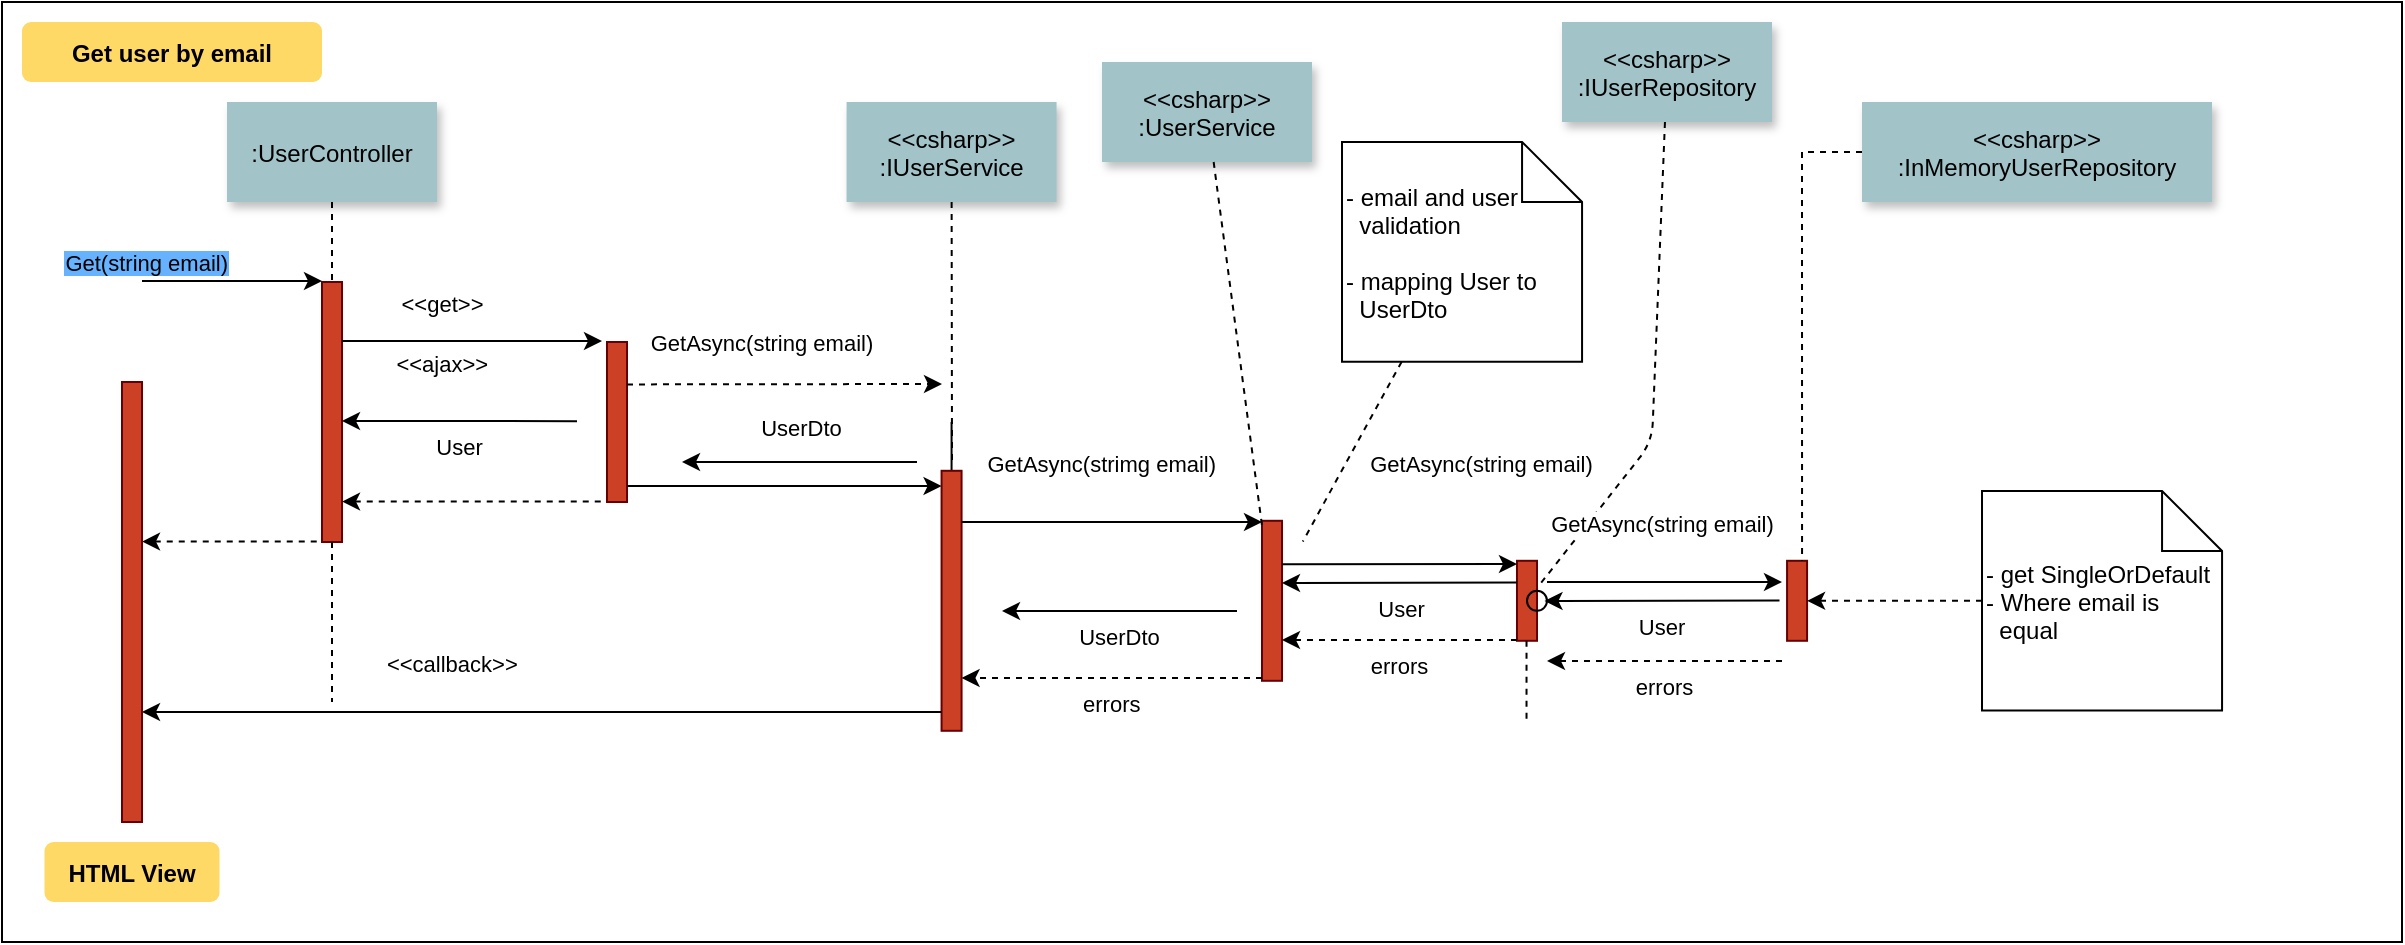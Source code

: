 <mxfile>
    <diagram name="Page-1" id="9361dd3d-8414-5efd-6122-117bd74ce7a7">
        <mxGraphModel dx="1178" dy="831" grid="1" gridSize="10" guides="1" tooltips="1" connect="1" arrows="1" fold="1" page="0" pageScale="1.5" pageWidth="826" pageHeight="1169" background="#ffffff" math="0" shadow="0">
            <root>
                <mxCell id="0"/>
                <mxCell id="1" parent="0"/>
                <mxCell id="69" value="" style="" parent="1" vertex="1">
                    <mxGeometry x="40" y="10" width="1200" height="470" as="geometry"/>
                </mxCell>
                <mxCell id="2" value="" style="fillColor=#CC4125;strokeColor=#660000" parent="1" vertex="1">
                    <mxGeometry x="200" y="150" width="10" height="130" as="geometry"/>
                </mxCell>
                <mxCell id="3" value="Get(string email)" style="edgeStyle=none;verticalLabelPosition=top;verticalAlign=bottom;labelPosition=left;align=right;labelBackgroundColor=#66B2FF;" parent="1" edge="1">
                    <mxGeometry x="110" y="49.5" width="100" height="100" as="geometry">
                        <mxPoint x="110" y="149.5" as="sourcePoint"/>
                        <mxPoint x="200" y="149.5" as="targetPoint"/>
                    </mxGeometry>
                </mxCell>
                <mxCell id="4" value=":UserController" style="shadow=1;fillColor=#A2C4C9;strokeColor=none" parent="1" vertex="1">
                    <mxGeometry x="152.5" y="60" width="105" height="50" as="geometry"/>
                </mxCell>
                <mxCell id="6" value="" style="fillColor=#CC4125;strokeColor=#660000" parent="1" vertex="1">
                    <mxGeometry x="342.5" y="180" width="10" height="80" as="geometry"/>
                </mxCell>
                <mxCell id="7" value="&lt;&lt;csharp&gt;&gt;&#10;:IUserService" style="shadow=1;fillColor=#A2C4C9;strokeColor=none" parent="1" vertex="1">
                    <mxGeometry x="462.28" y="60" width="105" height="50" as="geometry"/>
                </mxCell>
                <mxCell id="8" value="" style="edgeStyle=none;endArrow=none;dashed=1" parent="1" source="7" edge="1">
                    <mxGeometry x="272.335" y="165" width="100" height="100" as="geometry">
                        <mxPoint x="347.259" y="110" as="sourcePoint"/>
                        <mxPoint x="515" y="240" as="targetPoint"/>
                        <Array as="points"/>
                    </mxGeometry>
                </mxCell>
                <mxCell id="9" value="GetAsync(string email)" style="edgeStyle=none;verticalLabelPosition=top;verticalAlign=bottom" parent="1" edge="1">
                    <mxGeometry width="100" height="100" as="geometry">
                        <mxPoint x="210" y="179.5" as="sourcePoint"/>
                        <mxPoint x="340" y="179.5" as="targetPoint"/>
                        <mxPoint x="145" y="10" as="offset"/>
                    </mxGeometry>
                </mxCell>
                <mxCell id="11" value="" style="edgeStyle=none;verticalLabelPosition=top;verticalAlign=bottom;endArrow=none;startArrow=classic;dashed=1" parent="1" edge="1">
                    <mxGeometry x="220" y="172.259" width="100" height="100" as="geometry">
                        <mxPoint x="210" y="259.759" as="sourcePoint"/>
                        <mxPoint x="340" y="259.759" as="targetPoint"/>
                    </mxGeometry>
                </mxCell>
                <mxCell id="12" value="" style="edgeStyle=none;verticalLabelPosition=top;verticalAlign=bottom;labelPosition=left;align=right;endArrow=none;startArrow=classic;dashed=1" parent="1" edge="1">
                    <mxGeometry x="110" y="179.759" width="100" height="100" as="geometry">
                        <mxPoint x="110" y="279.759" as="sourcePoint"/>
                        <mxPoint x="200" y="279.759" as="targetPoint"/>
                    </mxGeometry>
                </mxCell>
                <mxCell id="13" value="&lt;&lt;get&gt;&gt;" style="edgeStyle=none;verticalLabelPosition=top;verticalAlign=bottom;dashed=1" parent="1" edge="1">
                    <mxGeometry width="100" height="100" as="geometry">
                        <mxPoint x="352.5" y="201.206" as="sourcePoint"/>
                        <mxPoint x="510" y="201" as="targetPoint"/>
                        <mxPoint x="-171" y="-31" as="offset"/>
                    </mxGeometry>
                </mxCell>
                <mxCell id="16" value="" style="edgeStyle=none;endArrow=none" parent="1" target="17" edge="1">
                    <mxGeometry x="437.043" y="270" width="100" height="100" as="geometry">
                        <mxPoint x="514.784" y="220" as="sourcePoint"/>
                        <mxPoint x="514.543" y="240.0" as="targetPoint"/>
                    </mxGeometry>
                </mxCell>
                <mxCell id="17" value="" style="fillColor=#CC4125;strokeColor=#660000" parent="1" vertex="1">
                    <mxGeometry x="509.784" y="244.394" width="10" height="130" as="geometry"/>
                </mxCell>
                <mxCell id="19" value="&lt;&lt;ajax&gt;&gt;" style="edgeStyle=elbowEdgeStyle;elbow=vertical;verticalLabelPosition=top;verticalAlign=bottom" parent="1" source="6" target="17" edge="1">
                    <mxGeometry width="100" height="100" as="geometry">
                        <mxPoint x="350" y="390" as="sourcePoint"/>
                        <mxPoint x="450" y="290" as="targetPoint"/>
                        <mxPoint x="-171" y="-52" as="offset"/>
                    </mxGeometry>
                </mxCell>
                <mxCell id="21" value="" style="fillColor=#CC4125;strokeColor=#660000" parent="1" vertex="1">
                    <mxGeometry x="670" y="269.394" width="10" height="80" as="geometry"/>
                </mxCell>
                <mxCell id="22" value="&lt;&lt;csharp&gt;&gt;&#10;:UserService" style="shadow=1;fillColor=#A2C4C9;strokeColor=none" parent="1" vertex="1">
                    <mxGeometry x="590" y="40" width="105" height="50" as="geometry"/>
                </mxCell>
                <mxCell id="23" value="" style="edgeStyle=none;endArrow=none;dashed=1" parent="1" source="22" target="21" edge="1">
                    <mxGeometry x="614.488" y="175.0" width="100" height="100" as="geometry">
                        <mxPoint x="674.653" y="110" as="sourcePoint"/>
                        <mxPoint x="674.653" y="260" as="targetPoint"/>
                    </mxGeometry>
                </mxCell>
                <mxCell id="24" value="&lt;&lt;csharp&gt;&gt;&#10;:IUserRepository" style="shadow=1;fillColor=#A2C4C9;strokeColor=none" parent="1" vertex="1">
                    <mxGeometry x="820" y="20" width="105" height="50" as="geometry"/>
                </mxCell>
                <mxCell id="25" value="" style="edgeStyle=none;endArrow=none;dashed=1" parent="1" source="24" target="26" edge="1">
                    <mxGeometry x="727.335" y="165" width="100" height="100" as="geometry">
                        <mxPoint x="802.259" y="110" as="sourcePoint"/>
                        <mxPoint x="802.576" y="165" as="targetPoint"/>
                        <Array as="points">
                            <mxPoint x="865" y="230"/>
                        </Array>
                    </mxGeometry>
                </mxCell>
                <mxCell id="26" value="" style="fillColor=#CC4125;strokeColor=#660000" parent="1" vertex="1">
                    <mxGeometry x="797.5" y="289.394" width="10" height="40" as="geometry"/>
                </mxCell>
                <mxCell id="27" value="GetAsync(strimg email)" style="edgeStyle=elbowEdgeStyle;elbow=vertical;verticalLabelPosition=top;verticalAlign=bottom" parent="1" source="17" target="21" edge="1">
                    <mxGeometry width="100" height="100" as="geometry">
                        <mxPoint x="540" y="370" as="sourcePoint"/>
                        <mxPoint x="640" y="270" as="targetPoint"/>
                        <Array as="points">
                            <mxPoint x="590" y="270"/>
                        </Array>
                        <mxPoint x="-5" y="-20" as="offset"/>
                    </mxGeometry>
                </mxCell>
                <mxCell id="28" value="errors" style="edgeStyle=elbowEdgeStyle;elbow=vertical;dashed=1;verticalLabelPosition=bottom;verticalAlign=top" parent="1" source="21" target="17" edge="1">
                    <mxGeometry x="550" y="280" width="100" height="100" as="geometry">
                        <mxPoint x="529.784" y="280" as="sourcePoint"/>
                        <mxPoint x="680" y="280" as="targetPoint"/>
                        <Array as="points">
                            <mxPoint x="593" y="348"/>
                        </Array>
                    </mxGeometry>
                </mxCell>
                <mxCell id="33" value="" style="edgeStyle=elbowEdgeStyle;elbow=horizontal;endArrow=none;dashed=1" parent="1" source="4" target="2" edge="1">
                    <mxGeometry x="230.0" y="310" width="100" height="100" as="geometry">
                        <mxPoint x="230.0" y="410" as="sourcePoint"/>
                        <mxPoint x="330" y="310" as="targetPoint"/>
                    </mxGeometry>
                </mxCell>
                <mxCell id="34" value="GetAsync(string email)" style="edgeStyle=elbowEdgeStyle;elbow=vertical;verticalLabelPosition=top;verticalAlign=bottom" parent="1" edge="1">
                    <mxGeometry width="100" height="100" as="geometry">
                        <mxPoint x="680" y="291.13" as="sourcePoint"/>
                        <mxPoint x="797.5" y="291.13" as="targetPoint"/>
                        <Array as="points"/>
                        <mxPoint x="41" y="-41" as="offset"/>
                    </mxGeometry>
                </mxCell>
                <mxCell id="35" value="errors" style="edgeStyle=elbowEdgeStyle;elbow=vertical;dashed=1;verticalLabelPosition=bottom;verticalAlign=top" parent="1" edge="1">
                    <mxGeometry x="560" y="309.653" width="100" height="100" as="geometry">
                        <mxPoint x="797.5" y="329.047" as="sourcePoint"/>
                        <mxPoint x="680" y="329.047" as="targetPoint"/>
                        <Array as="points"/>
                    </mxGeometry>
                </mxCell>
                <mxCell id="38" value="" style="edgeStyle=elbowEdgeStyle;elbow=horizontal;endArrow=none;dashed=1" parent="1" edge="1">
                    <mxGeometry x="932.259" y="240" width="100" height="100" as="geometry">
                        <mxPoint x="802.259" y="329.394" as="sourcePoint"/>
                        <mxPoint x="802.259" y="370" as="targetPoint"/>
                        <Array as="points">
                            <mxPoint x="802.259" y="350"/>
                        </Array>
                    </mxGeometry>
                </mxCell>
                <mxCell id="39" value="" style="ellipse;fillColor=none" parent="1" vertex="1">
                    <mxGeometry x="802.5" y="304.394" width="10.0" height="10" as="geometry"/>
                </mxCell>
                <mxCell id="40" value=" - email and user&#10;  validation&#10;&#10;- mapping User to &#10;  UserDto" style="shape=note;align=left" parent="1" vertex="1">
                    <mxGeometry x="710.003" y="80.004" width="120.027" height="109.826" as="geometry"/>
                </mxCell>
                <mxCell id="41" value="" style="edgeStyle=none;endArrow=none;dashed=1;entryX=0.542;entryY=0.574;entryDx=0;entryDy=0;entryPerimeter=0;" parent="1" source="40" target="69" edge="1">
                    <mxGeometry x="1030" y="180" width="100" height="100" as="geometry">
                        <mxPoint x="1030" y="280" as="sourcePoint"/>
                        <mxPoint x="1130" y="180" as="targetPoint"/>
                    </mxGeometry>
                </mxCell>
                <mxCell id="43" value="             &lt;&lt;callback&gt;&gt;                                " style="edgeStyle=elbowEdgeStyle;elbow=vertical;dashed=0;verticalLabelPosition=top;verticalAlign=bottom;align=right;entryX=1;entryY=0.75;entryDx=0;entryDy=0;" parent="1" source="17" target="7ZIPygcqC7-wRDrJlAQ0-100" edge="1">
                    <mxGeometry width="100" height="100" as="geometry">
                        <mxPoint x="500" y="310" as="sourcePoint"/>
                        <mxPoint x="210" y="367" as="targetPoint"/>
                        <Array as="points"/>
                        <mxPoint x="-10" y="-15" as="offset"/>
                    </mxGeometry>
                </mxCell>
                <mxCell id="44" value="" style="edgeStyle=none;dashed=1;endArrow=none" parent="1" source="2" edge="1">
                    <mxGeometry x="50" y="300" width="100" height="100" as="geometry">
                        <mxPoint x="50" y="400" as="sourcePoint"/>
                        <mxPoint x="205" y="360" as="targetPoint"/>
                    </mxGeometry>
                </mxCell>
                <mxCell id="71" value="Get user by email" style="rounded=1;fontStyle=1;fillColor=#FFD966;strokeColor=none" parent="1" vertex="1">
                    <mxGeometry x="50" y="20" width="150" height="30" as="geometry"/>
                </mxCell>
                <mxCell id="72" value="HTML View" style="rounded=1;fontStyle=1;fillColor=#FFD966;strokeColor=none" parent="1" vertex="1">
                    <mxGeometry x="61.25" y="430" width="87.5" height="30" as="geometry"/>
                </mxCell>
                <mxCell id="7ZIPygcqC7-wRDrJlAQ0-89" value="" style="fillColor=#CC4125;strokeColor=#660000" parent="1" vertex="1">
                    <mxGeometry x="932.53" y="289.394" width="10" height="40" as="geometry"/>
                </mxCell>
                <mxCell id="7ZIPygcqC7-wRDrJlAQ0-90" value="GetAsync(string email)" style="edgeStyle=elbowEdgeStyle;elbow=vertical;verticalLabelPosition=top;verticalAlign=bottom" parent="1" edge="1">
                    <mxGeometry width="100" height="100" as="geometry">
                        <mxPoint x="812.5" y="300.0" as="sourcePoint"/>
                        <mxPoint x="930" y="300.0" as="targetPoint"/>
                        <Array as="points"/>
                        <mxPoint x="-1" y="-20" as="offset"/>
                    </mxGeometry>
                </mxCell>
                <mxCell id="7ZIPygcqC7-wRDrJlAQ0-92" style="edgeStyle=orthogonalEdgeStyle;rounded=0;orthogonalLoop=1;jettySize=auto;html=1;labelBackgroundColor=#66B2FF;entryX=0.75;entryY=0;entryDx=0;entryDy=0;dashed=1;endArrow=none;endFill=0;" parent="1" source="7ZIPygcqC7-wRDrJlAQ0-91" target="7ZIPygcqC7-wRDrJlAQ0-89" edge="1">
                    <mxGeometry relative="1" as="geometry"/>
                </mxCell>
                <mxCell id="7ZIPygcqC7-wRDrJlAQ0-91" value="&lt;&lt;csharp&gt;&gt;&#10;:InMemoryUserRepository" style="shadow=1;fillColor=#A2C4C9;strokeColor=none" parent="1" vertex="1">
                    <mxGeometry x="970" y="60" width="175" height="50" as="geometry"/>
                </mxCell>
                <mxCell id="7ZIPygcqC7-wRDrJlAQ0-94" style="edgeStyle=orthogonalEdgeStyle;rounded=0;orthogonalLoop=1;jettySize=auto;html=1;dashed=1;labelBackgroundColor=#66B2FF;entryX=1;entryY=0.5;entryDx=0;entryDy=0;" parent="1" source="7ZIPygcqC7-wRDrJlAQ0-93" target="7ZIPygcqC7-wRDrJlAQ0-89" edge="1">
                    <mxGeometry relative="1" as="geometry"/>
                </mxCell>
                <mxCell id="7ZIPygcqC7-wRDrJlAQ0-93" value=" - get SingleOrDefault&#10;- Where email is &#10;  equal " style="shape=note;align=left" parent="1" vertex="1">
                    <mxGeometry x="1030.003" y="254.484" width="120.027" height="109.826" as="geometry"/>
                </mxCell>
                <mxCell id="7ZIPygcqC7-wRDrJlAQ0-95" value="User" style="edgeStyle=elbowEdgeStyle;elbow=vertical;verticalLabelPosition=bottom;verticalAlign=top" parent="1" edge="1">
                    <mxGeometry x="691.25" y="289.863" width="100" height="100" as="geometry">
                        <mxPoint x="928.75" y="309.257" as="sourcePoint"/>
                        <mxPoint x="811.25" y="309.257" as="targetPoint"/>
                        <Array as="points"/>
                    </mxGeometry>
                </mxCell>
                <mxCell id="7ZIPygcqC7-wRDrJlAQ0-96" value="User" style="edgeStyle=elbowEdgeStyle;elbow=vertical;verticalLabelPosition=bottom;verticalAlign=top" parent="1" edge="1">
                    <mxGeometry width="100" height="100" as="geometry">
                        <mxPoint x="797.5" y="300.287" as="sourcePoint"/>
                        <mxPoint x="680" y="300.287" as="targetPoint"/>
                        <Array as="points"/>
                        <mxPoint x="1" as="offset"/>
                    </mxGeometry>
                </mxCell>
                <mxCell id="7ZIPygcqC7-wRDrJlAQ0-97" value="errors" style="edgeStyle=elbowEdgeStyle;elbow=vertical;dashed=1;verticalLabelPosition=bottom;verticalAlign=top" parent="1" edge="1">
                    <mxGeometry x="692.5" y="320.123" width="100" height="100" as="geometry">
                        <mxPoint x="930" y="339.517" as="sourcePoint"/>
                        <mxPoint x="812.5" y="339.517" as="targetPoint"/>
                        <Array as="points"/>
                    </mxGeometry>
                </mxCell>
                <mxCell id="7ZIPygcqC7-wRDrJlAQ0-98" value="User" style="edgeStyle=elbowEdgeStyle;elbow=vertical;verticalLabelPosition=bottom;verticalAlign=top" parent="1" edge="1">
                    <mxGeometry x="90" y="200.193" width="100" height="100" as="geometry">
                        <mxPoint x="327.5" y="219.587" as="sourcePoint"/>
                        <mxPoint x="210" y="219.587" as="targetPoint"/>
                        <Array as="points"/>
                    </mxGeometry>
                </mxCell>
                <mxCell id="7ZIPygcqC7-wRDrJlAQ0-99" value="UserDto" style="edgeStyle=elbowEdgeStyle;elbow=vertical;verticalLabelPosition=bottom;verticalAlign=top" parent="1" edge="1">
                    <mxGeometry x="420" y="295.103" width="100" height="100" as="geometry">
                        <mxPoint x="657.5" y="314.497" as="sourcePoint"/>
                        <mxPoint x="540" y="314.497" as="targetPoint"/>
                        <Array as="points"/>
                    </mxGeometry>
                </mxCell>
                <mxCell id="7ZIPygcqC7-wRDrJlAQ0-100" value="" style="fillColor=#CC4125;strokeColor=#660000" parent="1" vertex="1">
                    <mxGeometry x="100" y="200" width="10" height="220" as="geometry"/>
                </mxCell>
                <mxCell id="RLAma9W11sGixWrP5z-N-72" value="UserDto" style="edgeStyle=elbowEdgeStyle;elbow=vertical;verticalLabelPosition=bottom;verticalAlign=top" parent="1" edge="1">
                    <mxGeometry width="100" height="100" as="geometry">
                        <mxPoint x="497.5" y="239.997" as="sourcePoint"/>
                        <mxPoint x="380" y="239.997" as="targetPoint"/>
                        <Array as="points"/>
                        <mxPoint x="1" y="-30" as="offset"/>
                    </mxGeometry>
                </mxCell>
            </root>
        </mxGraphModel>
    </diagram>
</mxfile>